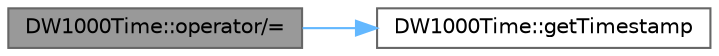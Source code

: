 digraph "DW1000Time::operator/="
{
 // LATEX_PDF_SIZE
  bgcolor="transparent";
  edge [fontname=Helvetica,fontsize=10,labelfontname=Helvetica,labelfontsize=10];
  node [fontname=Helvetica,fontsize=10,shape=box,height=0.2,width=0.4];
  rankdir="LR";
  Node1 [id="Node000001",label="DW1000Time::operator/=",height=0.2,width=0.4,color="gray40", fillcolor="grey60", style="filled", fontcolor="black",tooltip=" "];
  Node1 -> Node2 [id="edge2_Node000001_Node000002",color="steelblue1",style="solid",tooltip=" "];
  Node2 [id="Node000002",label="DW1000Time::getTimestamp",height=0.2,width=0.4,color="grey40", fillcolor="white", style="filled",URL="$class_d_w1000_time.html#a4bbc27fdfe2276aeb8d985d26f566086",tooltip=" "];
}

